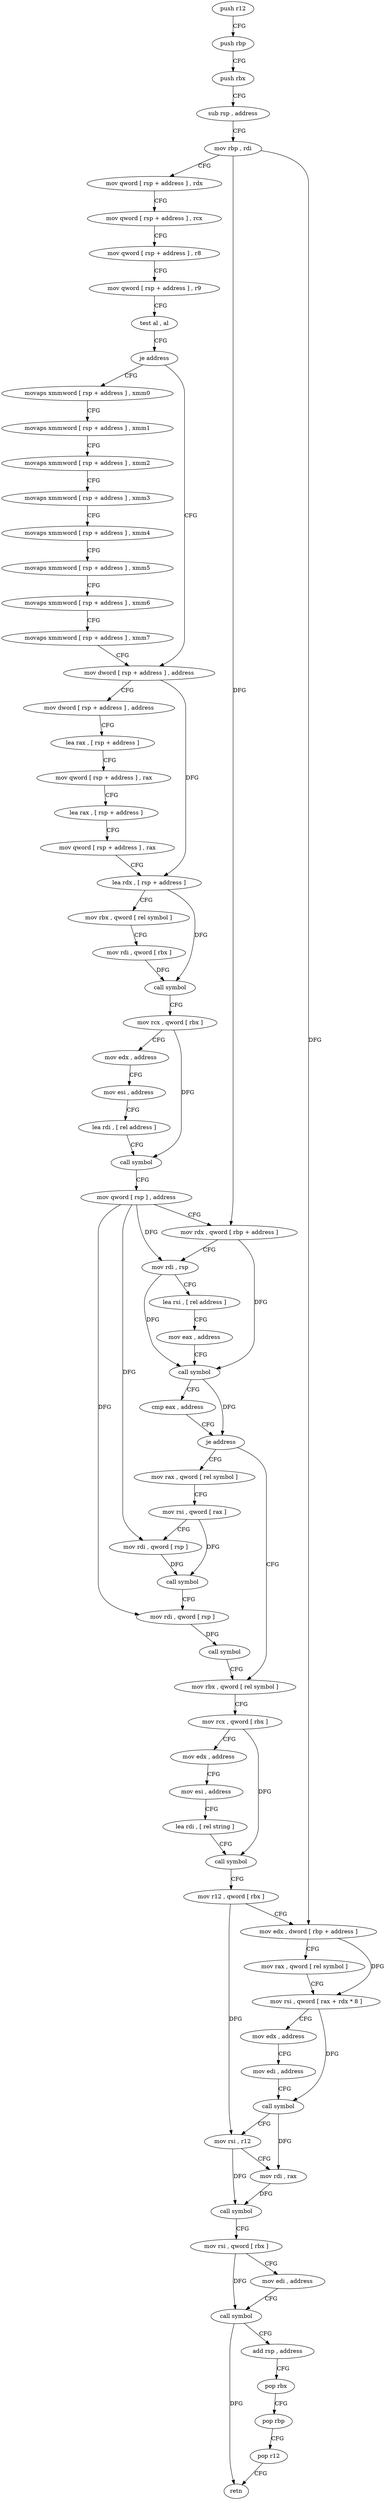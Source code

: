digraph "func" {
"104058" [label = "push r12" ]
"104060" [label = "push rbp" ]
"104061" [label = "push rbx" ]
"104062" [label = "sub rsp , address" ]
"104069" [label = "mov rbp , rdi" ]
"104072" [label = "mov qword [ rsp + address ] , rdx" ]
"104077" [label = "mov qword [ rsp + address ] , rcx" ]
"104082" [label = "mov qword [ rsp + address ] , r8" ]
"104087" [label = "mov qword [ rsp + address ] , r9" ]
"104092" [label = "test al , al" ]
"104094" [label = "je address" ]
"104151" [label = "mov dword [ rsp + address ] , address" ]
"104096" [label = "movaps xmmword [ rsp + address ] , xmm0" ]
"104159" [label = "mov dword [ rsp + address ] , address" ]
"104167" [label = "lea rax , [ rsp + address ]" ]
"104175" [label = "mov qword [ rsp + address ] , rax" ]
"104180" [label = "lea rax , [ rsp + address ]" ]
"104185" [label = "mov qword [ rsp + address ] , rax" ]
"104190" [label = "lea rdx , [ rsp + address ]" ]
"104195" [label = "mov rbx , qword [ rel symbol ]" ]
"104202" [label = "mov rdi , qword [ rbx ]" ]
"104205" [label = "call symbol" ]
"104210" [label = "mov rcx , qword [ rbx ]" ]
"104213" [label = "mov edx , address" ]
"104218" [label = "mov esi , address" ]
"104223" [label = "lea rdi , [ rel address ]" ]
"104230" [label = "call symbol" ]
"104235" [label = "mov qword [ rsp ] , address" ]
"104243" [label = "mov rdx , qword [ rbp + address ]" ]
"104247" [label = "mov rdi , rsp" ]
"104250" [label = "lea rsi , [ rel address ]" ]
"104257" [label = "mov eax , address" ]
"104262" [label = "call symbol" ]
"104267" [label = "cmp eax , address" ]
"104270" [label = "je address" ]
"104300" [label = "mov rbx , qword [ rel symbol ]" ]
"104272" [label = "mov rax , qword [ rel symbol ]" ]
"104101" [label = "movaps xmmword [ rsp + address ] , xmm1" ]
"104106" [label = "movaps xmmword [ rsp + address ] , xmm2" ]
"104111" [label = "movaps xmmword [ rsp + address ] , xmm3" ]
"104119" [label = "movaps xmmword [ rsp + address ] , xmm4" ]
"104127" [label = "movaps xmmword [ rsp + address ] , xmm5" ]
"104135" [label = "movaps xmmword [ rsp + address ] , xmm6" ]
"104143" [label = "movaps xmmword [ rsp + address ] , xmm7" ]
"104307" [label = "mov rcx , qword [ rbx ]" ]
"104310" [label = "mov edx , address" ]
"104315" [label = "mov esi , address" ]
"104320" [label = "lea rdi , [ rel string ]" ]
"104327" [label = "call symbol" ]
"104332" [label = "mov r12 , qword [ rbx ]" ]
"104335" [label = "mov edx , dword [ rbp + address ]" ]
"104338" [label = "mov rax , qword [ rel symbol ]" ]
"104345" [label = "mov rsi , qword [ rax + rdx * 8 ]" ]
"104349" [label = "mov edx , address" ]
"104354" [label = "mov edi , address" ]
"104359" [label = "call symbol" ]
"104364" [label = "mov rsi , r12" ]
"104367" [label = "mov rdi , rax" ]
"104370" [label = "call symbol" ]
"104375" [label = "mov rsi , qword [ rbx ]" ]
"104378" [label = "mov edi , address" ]
"104383" [label = "call symbol" ]
"104388" [label = "add rsp , address" ]
"104395" [label = "pop rbx" ]
"104396" [label = "pop rbp" ]
"104397" [label = "pop r12" ]
"104399" [label = "retn" ]
"104279" [label = "mov rsi , qword [ rax ]" ]
"104282" [label = "mov rdi , qword [ rsp ]" ]
"104286" [label = "call symbol" ]
"104291" [label = "mov rdi , qword [ rsp ]" ]
"104295" [label = "call symbol" ]
"104058" -> "104060" [ label = "CFG" ]
"104060" -> "104061" [ label = "CFG" ]
"104061" -> "104062" [ label = "CFG" ]
"104062" -> "104069" [ label = "CFG" ]
"104069" -> "104072" [ label = "CFG" ]
"104069" -> "104243" [ label = "DFG" ]
"104069" -> "104335" [ label = "DFG" ]
"104072" -> "104077" [ label = "CFG" ]
"104077" -> "104082" [ label = "CFG" ]
"104082" -> "104087" [ label = "CFG" ]
"104087" -> "104092" [ label = "CFG" ]
"104092" -> "104094" [ label = "CFG" ]
"104094" -> "104151" [ label = "CFG" ]
"104094" -> "104096" [ label = "CFG" ]
"104151" -> "104159" [ label = "CFG" ]
"104151" -> "104190" [ label = "DFG" ]
"104096" -> "104101" [ label = "CFG" ]
"104159" -> "104167" [ label = "CFG" ]
"104167" -> "104175" [ label = "CFG" ]
"104175" -> "104180" [ label = "CFG" ]
"104180" -> "104185" [ label = "CFG" ]
"104185" -> "104190" [ label = "CFG" ]
"104190" -> "104195" [ label = "CFG" ]
"104190" -> "104205" [ label = "DFG" ]
"104195" -> "104202" [ label = "CFG" ]
"104202" -> "104205" [ label = "DFG" ]
"104205" -> "104210" [ label = "CFG" ]
"104210" -> "104213" [ label = "CFG" ]
"104210" -> "104230" [ label = "DFG" ]
"104213" -> "104218" [ label = "CFG" ]
"104218" -> "104223" [ label = "CFG" ]
"104223" -> "104230" [ label = "CFG" ]
"104230" -> "104235" [ label = "CFG" ]
"104235" -> "104243" [ label = "CFG" ]
"104235" -> "104282" [ label = "DFG" ]
"104235" -> "104291" [ label = "DFG" ]
"104235" -> "104247" [ label = "DFG" ]
"104243" -> "104247" [ label = "CFG" ]
"104243" -> "104262" [ label = "DFG" ]
"104247" -> "104250" [ label = "CFG" ]
"104247" -> "104262" [ label = "DFG" ]
"104250" -> "104257" [ label = "CFG" ]
"104257" -> "104262" [ label = "CFG" ]
"104262" -> "104267" [ label = "CFG" ]
"104262" -> "104270" [ label = "DFG" ]
"104267" -> "104270" [ label = "CFG" ]
"104270" -> "104300" [ label = "CFG" ]
"104270" -> "104272" [ label = "CFG" ]
"104300" -> "104307" [ label = "CFG" ]
"104272" -> "104279" [ label = "CFG" ]
"104101" -> "104106" [ label = "CFG" ]
"104106" -> "104111" [ label = "CFG" ]
"104111" -> "104119" [ label = "CFG" ]
"104119" -> "104127" [ label = "CFG" ]
"104127" -> "104135" [ label = "CFG" ]
"104135" -> "104143" [ label = "CFG" ]
"104143" -> "104151" [ label = "CFG" ]
"104307" -> "104310" [ label = "CFG" ]
"104307" -> "104327" [ label = "DFG" ]
"104310" -> "104315" [ label = "CFG" ]
"104315" -> "104320" [ label = "CFG" ]
"104320" -> "104327" [ label = "CFG" ]
"104327" -> "104332" [ label = "CFG" ]
"104332" -> "104335" [ label = "CFG" ]
"104332" -> "104364" [ label = "DFG" ]
"104335" -> "104338" [ label = "CFG" ]
"104335" -> "104345" [ label = "DFG" ]
"104338" -> "104345" [ label = "CFG" ]
"104345" -> "104349" [ label = "CFG" ]
"104345" -> "104359" [ label = "DFG" ]
"104349" -> "104354" [ label = "CFG" ]
"104354" -> "104359" [ label = "CFG" ]
"104359" -> "104364" [ label = "CFG" ]
"104359" -> "104367" [ label = "DFG" ]
"104364" -> "104367" [ label = "CFG" ]
"104364" -> "104370" [ label = "DFG" ]
"104367" -> "104370" [ label = "DFG" ]
"104370" -> "104375" [ label = "CFG" ]
"104375" -> "104378" [ label = "CFG" ]
"104375" -> "104383" [ label = "DFG" ]
"104378" -> "104383" [ label = "CFG" ]
"104383" -> "104388" [ label = "CFG" ]
"104383" -> "104399" [ label = "DFG" ]
"104388" -> "104395" [ label = "CFG" ]
"104395" -> "104396" [ label = "CFG" ]
"104396" -> "104397" [ label = "CFG" ]
"104397" -> "104399" [ label = "CFG" ]
"104279" -> "104282" [ label = "CFG" ]
"104279" -> "104286" [ label = "DFG" ]
"104282" -> "104286" [ label = "DFG" ]
"104286" -> "104291" [ label = "CFG" ]
"104291" -> "104295" [ label = "DFG" ]
"104295" -> "104300" [ label = "CFG" ]
}
